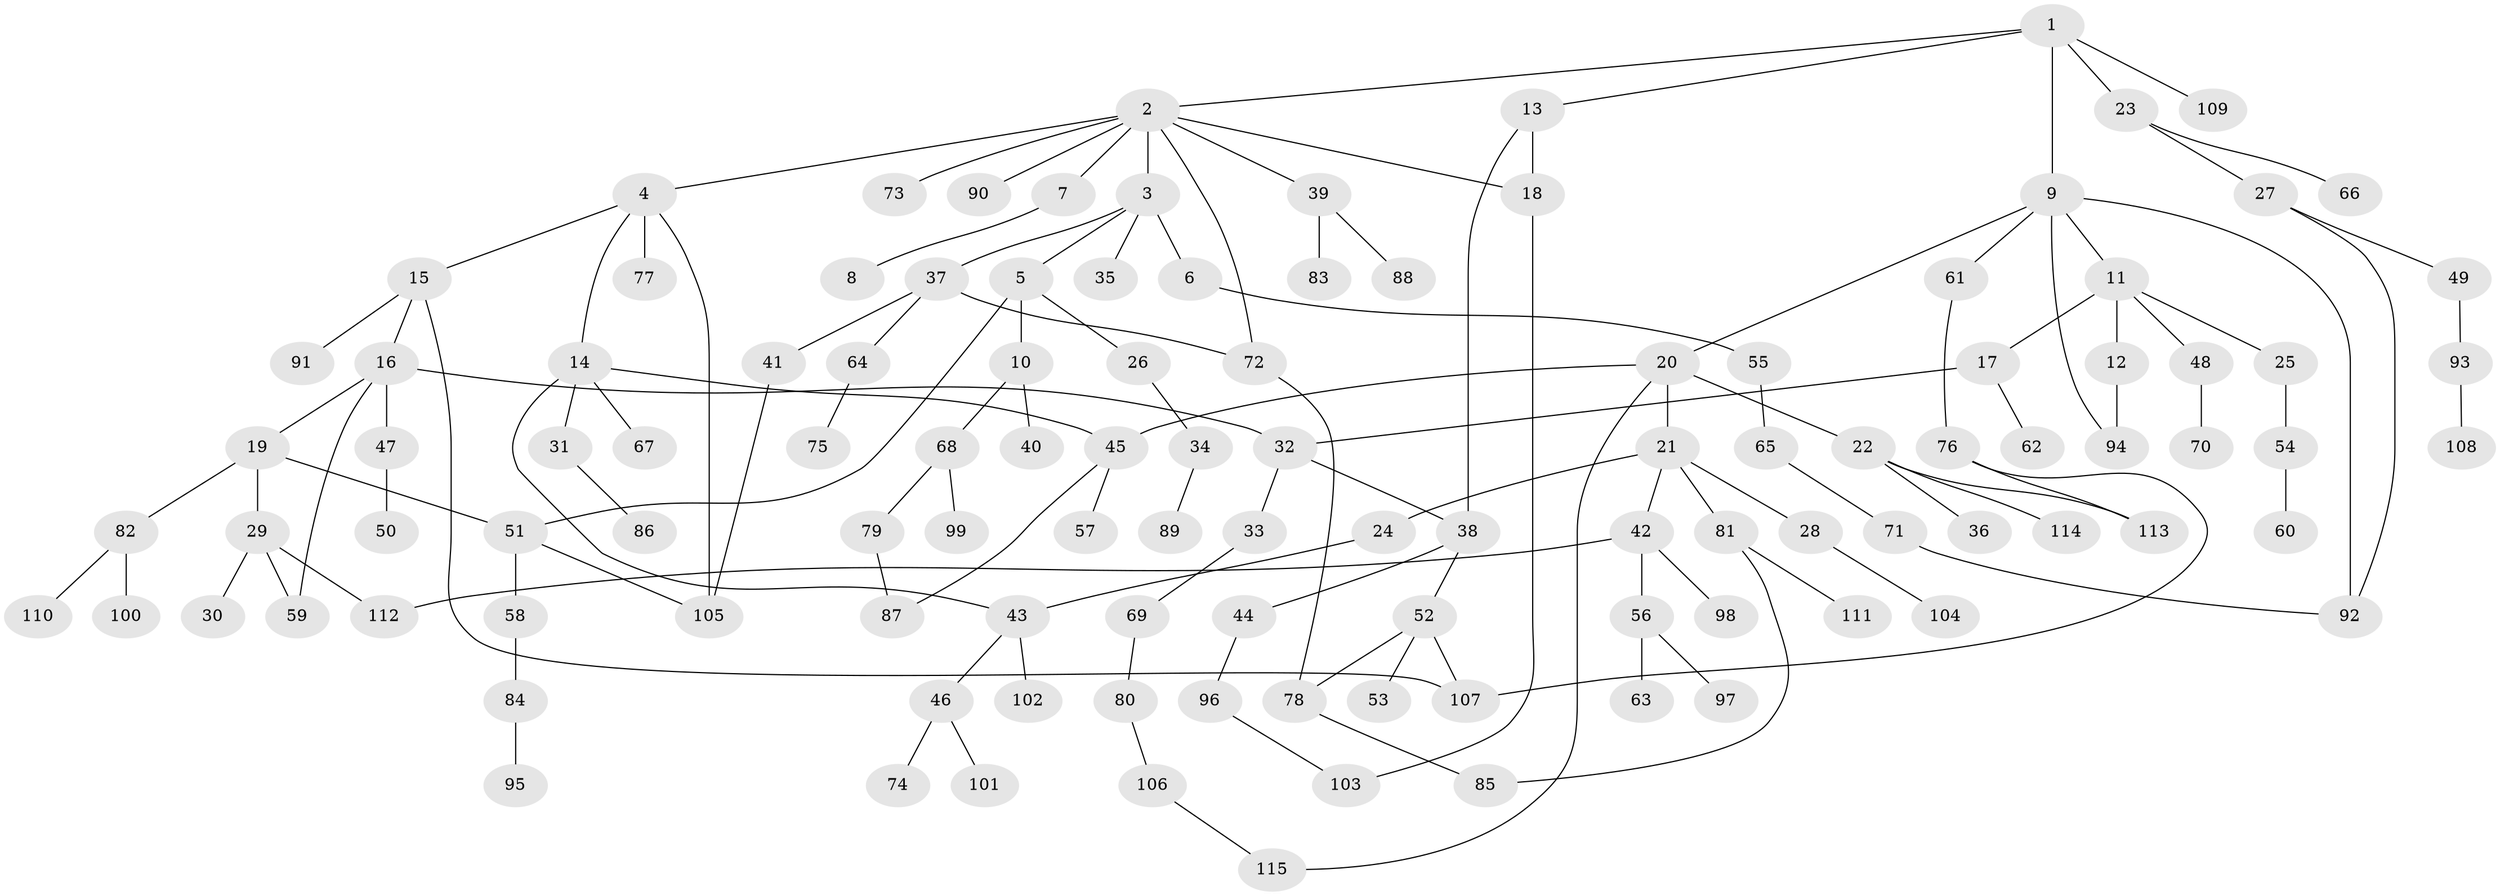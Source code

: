 // Generated by graph-tools (version 1.1) at 2025/34/03/09/25 02:34:12]
// undirected, 115 vertices, 136 edges
graph export_dot {
graph [start="1"]
  node [color=gray90,style=filled];
  1;
  2;
  3;
  4;
  5;
  6;
  7;
  8;
  9;
  10;
  11;
  12;
  13;
  14;
  15;
  16;
  17;
  18;
  19;
  20;
  21;
  22;
  23;
  24;
  25;
  26;
  27;
  28;
  29;
  30;
  31;
  32;
  33;
  34;
  35;
  36;
  37;
  38;
  39;
  40;
  41;
  42;
  43;
  44;
  45;
  46;
  47;
  48;
  49;
  50;
  51;
  52;
  53;
  54;
  55;
  56;
  57;
  58;
  59;
  60;
  61;
  62;
  63;
  64;
  65;
  66;
  67;
  68;
  69;
  70;
  71;
  72;
  73;
  74;
  75;
  76;
  77;
  78;
  79;
  80;
  81;
  82;
  83;
  84;
  85;
  86;
  87;
  88;
  89;
  90;
  91;
  92;
  93;
  94;
  95;
  96;
  97;
  98;
  99;
  100;
  101;
  102;
  103;
  104;
  105;
  106;
  107;
  108;
  109;
  110;
  111;
  112;
  113;
  114;
  115;
  1 -- 2;
  1 -- 9;
  1 -- 13;
  1 -- 23;
  1 -- 109;
  2 -- 3;
  2 -- 4;
  2 -- 7;
  2 -- 18;
  2 -- 39;
  2 -- 73;
  2 -- 90;
  2 -- 72;
  3 -- 5;
  3 -- 6;
  3 -- 35;
  3 -- 37;
  4 -- 14;
  4 -- 15;
  4 -- 77;
  4 -- 105;
  5 -- 10;
  5 -- 26;
  5 -- 51;
  6 -- 55;
  7 -- 8;
  9 -- 11;
  9 -- 20;
  9 -- 61;
  9 -- 92;
  9 -- 94;
  10 -- 40;
  10 -- 68;
  11 -- 12;
  11 -- 17;
  11 -- 25;
  11 -- 48;
  12 -- 94;
  13 -- 18;
  13 -- 38;
  14 -- 31;
  14 -- 43;
  14 -- 45;
  14 -- 67;
  15 -- 16;
  15 -- 91;
  15 -- 107;
  16 -- 19;
  16 -- 47;
  16 -- 59;
  16 -- 32;
  17 -- 32;
  17 -- 62;
  18 -- 103;
  19 -- 29;
  19 -- 51;
  19 -- 82;
  20 -- 21;
  20 -- 22;
  20 -- 115;
  20 -- 45;
  21 -- 24;
  21 -- 28;
  21 -- 42;
  21 -- 81;
  22 -- 36;
  22 -- 114;
  22 -- 113;
  23 -- 27;
  23 -- 66;
  24 -- 43;
  25 -- 54;
  26 -- 34;
  27 -- 49;
  27 -- 92;
  28 -- 104;
  29 -- 30;
  29 -- 112;
  29 -- 59;
  31 -- 86;
  32 -- 33;
  32 -- 38;
  33 -- 69;
  34 -- 89;
  37 -- 41;
  37 -- 64;
  37 -- 72;
  38 -- 44;
  38 -- 52;
  39 -- 83;
  39 -- 88;
  41 -- 105;
  42 -- 56;
  42 -- 98;
  42 -- 112;
  43 -- 46;
  43 -- 102;
  44 -- 96;
  45 -- 57;
  45 -- 87;
  46 -- 74;
  46 -- 101;
  47 -- 50;
  48 -- 70;
  49 -- 93;
  51 -- 58;
  51 -- 105;
  52 -- 53;
  52 -- 78;
  52 -- 107;
  54 -- 60;
  55 -- 65;
  56 -- 63;
  56 -- 97;
  58 -- 84;
  61 -- 76;
  64 -- 75;
  65 -- 71;
  68 -- 79;
  68 -- 99;
  69 -- 80;
  71 -- 92;
  72 -- 78;
  76 -- 107;
  76 -- 113;
  78 -- 85;
  79 -- 87;
  80 -- 106;
  81 -- 111;
  81 -- 85;
  82 -- 100;
  82 -- 110;
  84 -- 95;
  93 -- 108;
  96 -- 103;
  106 -- 115;
}
